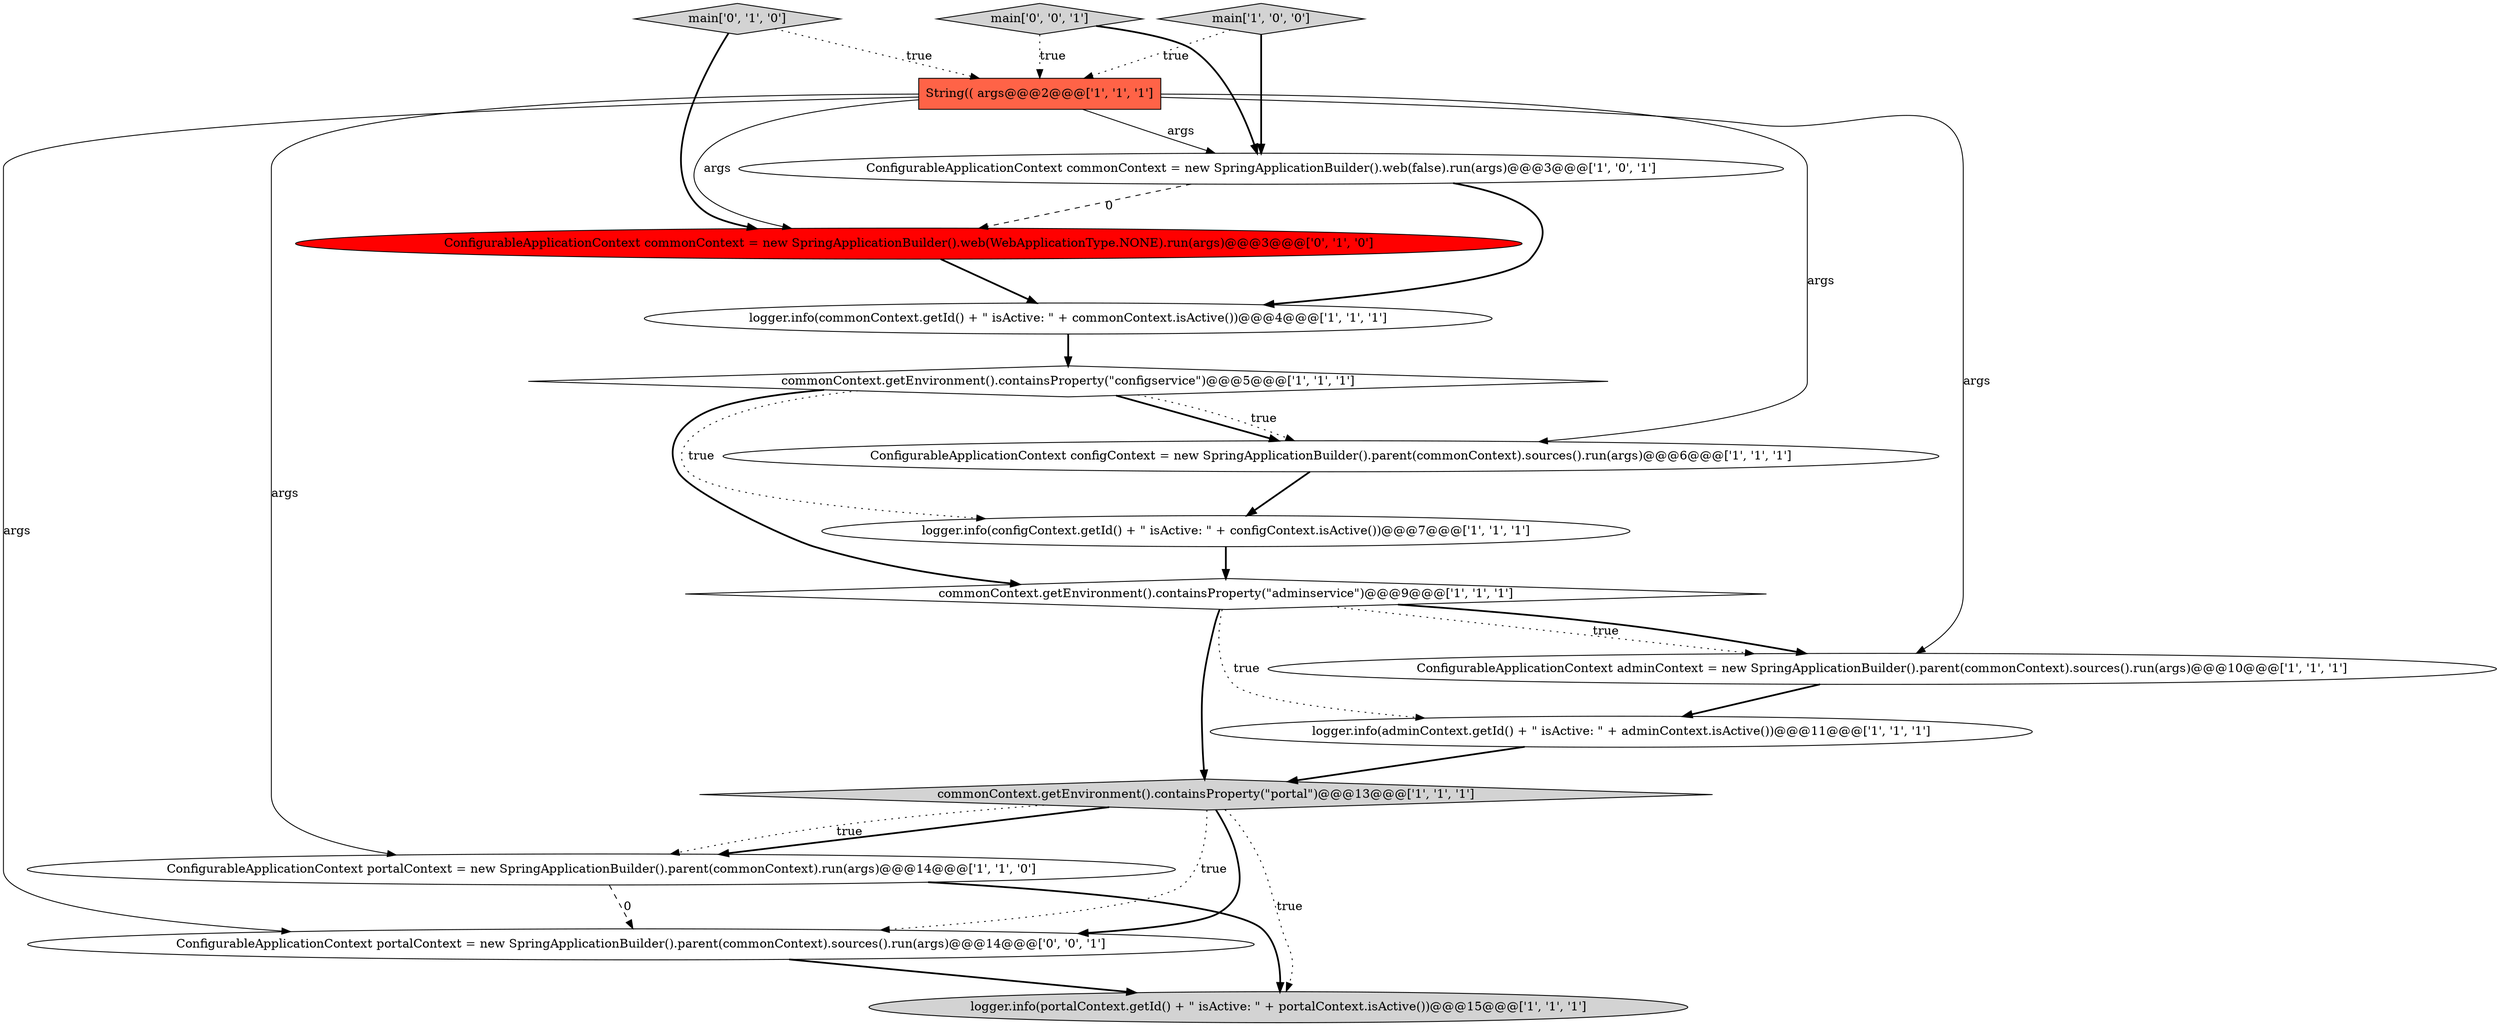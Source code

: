 digraph {
1 [style = filled, label = "commonContext.getEnvironment().containsProperty(\"portal\")@@@13@@@['1', '1', '1']", fillcolor = lightgray, shape = diamond image = "AAA0AAABBB1BBB"];
0 [style = filled, label = "ConfigurableApplicationContext portalContext = new SpringApplicationBuilder().parent(commonContext).run(args)@@@14@@@['1', '1', '0']", fillcolor = white, shape = ellipse image = "AAA0AAABBB1BBB"];
2 [style = filled, label = "ConfigurableApplicationContext commonContext = new SpringApplicationBuilder().web(false).run(args)@@@3@@@['1', '0', '1']", fillcolor = white, shape = ellipse image = "AAA0AAABBB1BBB"];
6 [style = filled, label = "commonContext.getEnvironment().containsProperty(\"configservice\")@@@5@@@['1', '1', '1']", fillcolor = white, shape = diamond image = "AAA0AAABBB1BBB"];
5 [style = filled, label = "ConfigurableApplicationContext configContext = new SpringApplicationBuilder().parent(commonContext).sources().run(args)@@@6@@@['1', '1', '1']", fillcolor = white, shape = ellipse image = "AAA0AAABBB1BBB"];
7 [style = filled, label = "logger.info(configContext.getId() + \" isActive: \" + configContext.isActive())@@@7@@@['1', '1', '1']", fillcolor = white, shape = ellipse image = "AAA0AAABBB1BBB"];
8 [style = filled, label = "String(( args@@@2@@@['1', '1', '1']", fillcolor = tomato, shape = box image = "AAA0AAABBB1BBB"];
13 [style = filled, label = "ConfigurableApplicationContext commonContext = new SpringApplicationBuilder().web(WebApplicationType.NONE).run(args)@@@3@@@['0', '1', '0']", fillcolor = red, shape = ellipse image = "AAA1AAABBB2BBB"];
3 [style = filled, label = "commonContext.getEnvironment().containsProperty(\"adminservice\")@@@9@@@['1', '1', '1']", fillcolor = white, shape = diamond image = "AAA0AAABBB1BBB"];
10 [style = filled, label = "logger.info(adminContext.getId() + \" isActive: \" + adminContext.isActive())@@@11@@@['1', '1', '1']", fillcolor = white, shape = ellipse image = "AAA0AAABBB1BBB"];
9 [style = filled, label = "ConfigurableApplicationContext adminContext = new SpringApplicationBuilder().parent(commonContext).sources().run(args)@@@10@@@['1', '1', '1']", fillcolor = white, shape = ellipse image = "AAA0AAABBB1BBB"];
12 [style = filled, label = "main['1', '0', '0']", fillcolor = lightgray, shape = diamond image = "AAA0AAABBB1BBB"];
14 [style = filled, label = "main['0', '1', '0']", fillcolor = lightgray, shape = diamond image = "AAA0AAABBB2BBB"];
11 [style = filled, label = "logger.info(commonContext.getId() + \" isActive: \" + commonContext.isActive())@@@4@@@['1', '1', '1']", fillcolor = white, shape = ellipse image = "AAA0AAABBB1BBB"];
16 [style = filled, label = "ConfigurableApplicationContext portalContext = new SpringApplicationBuilder().parent(commonContext).sources().run(args)@@@14@@@['0', '0', '1']", fillcolor = white, shape = ellipse image = "AAA0AAABBB3BBB"];
15 [style = filled, label = "main['0', '0', '1']", fillcolor = lightgray, shape = diamond image = "AAA0AAABBB3BBB"];
4 [style = filled, label = "logger.info(portalContext.getId() + \" isActive: \" + portalContext.isActive())@@@15@@@['1', '1', '1']", fillcolor = lightgray, shape = ellipse image = "AAA0AAABBB1BBB"];
6->3 [style = bold, label=""];
8->16 [style = solid, label="args"];
8->2 [style = solid, label="args"];
8->13 [style = solid, label="args"];
15->2 [style = bold, label=""];
3->1 [style = bold, label=""];
12->8 [style = dotted, label="true"];
8->9 [style = solid, label="args"];
11->6 [style = bold, label=""];
3->10 [style = dotted, label="true"];
0->16 [style = dashed, label="0"];
1->4 [style = dotted, label="true"];
1->0 [style = bold, label=""];
9->10 [style = bold, label=""];
3->9 [style = dotted, label="true"];
13->11 [style = bold, label=""];
7->3 [style = bold, label=""];
3->9 [style = bold, label=""];
6->5 [style = bold, label=""];
12->2 [style = bold, label=""];
15->8 [style = dotted, label="true"];
0->4 [style = bold, label=""];
1->16 [style = bold, label=""];
2->13 [style = dashed, label="0"];
14->8 [style = dotted, label="true"];
6->7 [style = dotted, label="true"];
5->7 [style = bold, label=""];
1->16 [style = dotted, label="true"];
1->0 [style = dotted, label="true"];
14->13 [style = bold, label=""];
16->4 [style = bold, label=""];
10->1 [style = bold, label=""];
2->11 [style = bold, label=""];
6->5 [style = dotted, label="true"];
8->5 [style = solid, label="args"];
8->0 [style = solid, label="args"];
}
